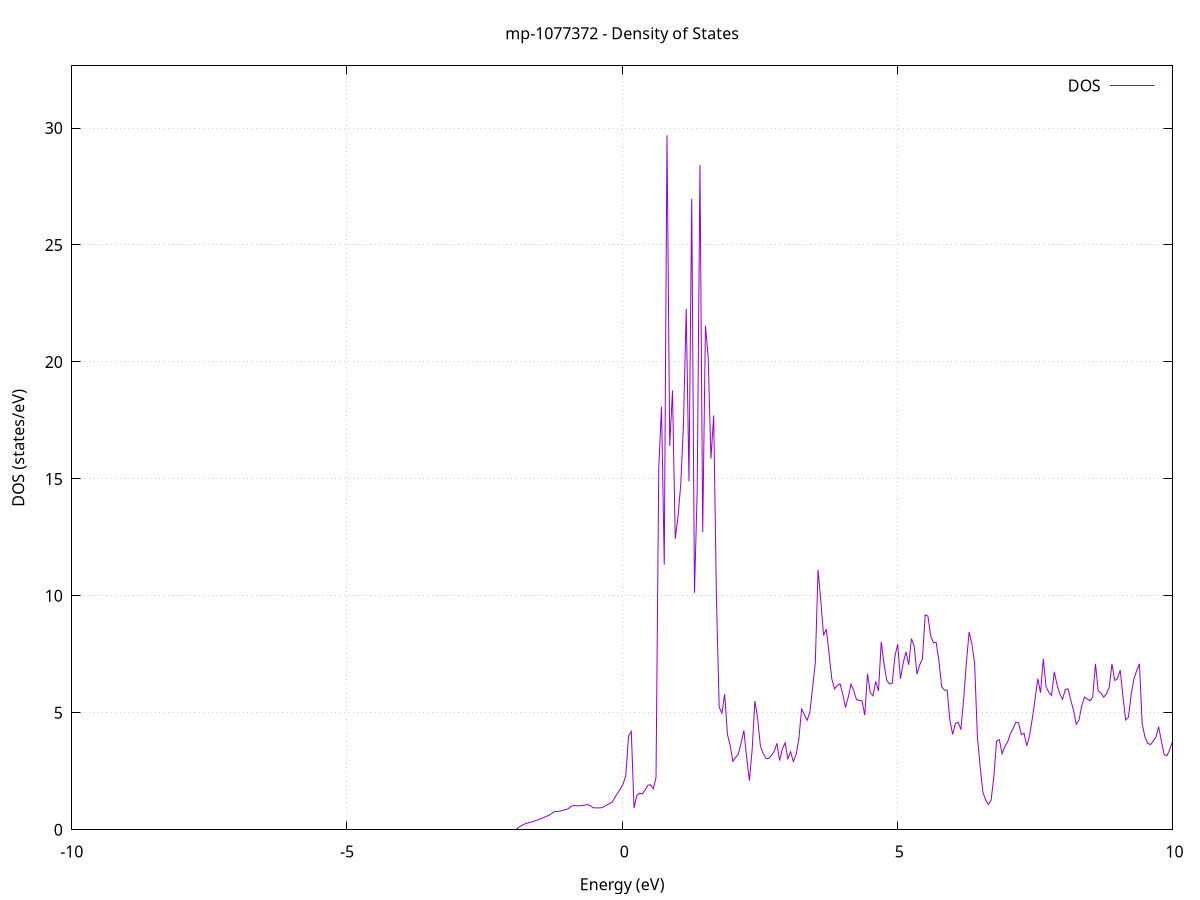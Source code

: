 set title 'mp-1077372 - Density of States'
set xlabel 'Energy (eV)'
set ylabel 'DOS (states/eV)'
set grid
set xrange [-10:10]
set yrange [0:32.657]
set xzeroaxis lt -1
set terminal png size 800,600
set output 'mp-1077372_dos_gnuplot.png'
plot '-' using 1:2 with lines title 'DOS'
-70.301600 0.000000
-70.251700 0.000000
-70.201700 0.000000
-70.151800 0.000000
-70.101900 0.000000
-70.052000 0.000000
-70.002100 0.000000
-69.952200 0.000000
-69.902300 0.000000
-69.852400 0.000000
-69.802500 0.000000
-69.752600 0.000000
-69.702700 0.000000
-69.652800 0.000000
-69.602900 0.000000
-69.553000 0.000000
-69.503100 0.000000
-69.453200 0.000000
-69.403200 0.000000
-69.353300 0.000000
-69.303400 0.000000
-69.253500 0.000000
-69.203600 0.000000
-69.153700 0.000000
-69.103800 0.000000
-69.053900 0.000000
-69.004000 0.000000
-68.954100 0.000000
-68.904200 0.000000
-68.854300 0.000000
-68.804400 0.000000
-68.754500 0.000000
-68.704600 0.000000
-68.654700 0.000000
-68.604700 0.000000
-68.554800 0.000000
-68.504900 0.000000
-68.455000 0.000000
-68.405100 0.000000
-68.355200 0.000000
-68.305300 0.000000
-68.255400 0.000000
-68.205500 0.000000
-68.155600 0.000000
-68.105700 0.000000
-68.055800 0.000000
-68.005900 0.000000
-67.956000 0.000000
-67.906100 0.000000
-67.856100 0.000000
-67.806200 0.000000
-67.756300 0.000000
-67.706400 0.000000
-67.656500 0.000000
-67.606600 0.000000
-67.556700 0.000000
-67.506800 0.000000
-67.456900 0.000000
-67.407000 0.000000
-67.357100 0.000000
-67.307200 0.000000
-67.257300 0.000000
-67.207400 0.000000
-67.157500 0.000000
-67.107600 0.000000
-67.057600 0.000000
-67.007700 0.000000
-66.957800 0.000000
-66.907900 0.000000
-66.858000 0.000000
-66.808100 0.000000
-66.758200 0.000000
-66.708300 0.000000
-66.658400 0.000000
-66.608500 0.000000
-66.558600 0.000000
-66.508700 0.000000
-66.458800 0.000000
-66.408900 0.000000
-66.359000 0.000000
-66.309100 0.000000
-66.259100 0.000000
-66.209200 0.000000
-66.159300 0.000000
-66.109400 0.000000
-66.059500 0.000000
-66.009600 0.000000
-65.959700 0.000000
-65.909800 0.000000
-65.859900 0.000000
-65.810000 0.000000
-65.760100 0.000000
-65.710200 0.000000
-65.660300 0.000000
-65.610400 0.000000
-65.560500 0.000000
-65.510500 0.000000
-65.460600 0.000000
-65.410700 0.000000
-65.360800 0.000000
-65.310900 0.000000
-65.261000 0.000000
-65.211100 0.000000
-65.161200 0.000000
-65.111300 0.000000
-65.061400 0.000000
-65.011500 0.000000
-64.961600 0.000000
-64.911700 0.000000
-64.861800 0.000000
-64.811900 0.000000
-64.762000 0.000000
-64.712000 0.000000
-64.662100 0.000000
-64.612200 0.000000
-64.562300 0.000000
-64.512400 0.000000
-64.462500 0.000000
-64.412600 0.000000
-64.362700 0.000000
-64.312800 0.000000
-64.262900 0.000000
-64.213000 0.000000
-64.163100 0.000000
-64.113200 0.000000
-64.063300 0.000000
-64.013400 0.000000
-63.963500 0.000000
-63.913500 0.000000
-63.863600 0.000000
-63.813700 0.000000
-63.763800 0.000000
-63.713900 0.000000
-63.664000 0.000000
-63.614100 0.000000
-63.564200 0.000000
-63.514300 0.000000
-63.464400 0.000000
-63.414500 0.000000
-63.364600 0.000000
-63.314700 0.000000
-63.264800 0.000000
-63.214900 0.000000
-63.165000 0.000000
-63.115000 0.000000
-63.065100 0.000000
-63.015200 0.000000
-62.965300 0.000000
-62.915400 0.000000
-62.865500 0.000000
-62.815600 0.000000
-62.765700 0.000000
-62.715800 0.000000
-62.665900 0.000000
-62.616000 0.000000
-62.566100 0.000000
-62.516200 0.000000
-62.466300 0.000000
-62.416400 0.000000
-62.366400 0.000000
-62.316500 0.000000
-62.266600 0.000000
-62.216700 0.000000
-62.166800 0.000000
-62.116900 0.000000
-62.067000 0.000000
-62.017100 0.000000
-61.967200 0.000000
-61.917300 0.000000
-61.867400 0.000000
-61.817500 0.000000
-61.767600 0.000000
-61.717700 0.000000
-61.667800 0.000000
-61.617900 0.000000
-61.567900 0.000000
-61.518000 0.000000
-61.468100 0.000000
-61.418200 0.000000
-61.368300 0.000000
-61.318400 0.000000
-61.268500 0.000000
-61.218600 0.000000
-61.168700 0.000000
-61.118800 0.000000
-61.068900 0.000000
-61.019000 0.000000
-60.969100 0.000000
-60.919200 0.000000
-60.869300 0.000000
-60.819400 0.000000
-60.769400 0.000000
-60.719500 0.000000
-60.669600 0.000000
-60.619700 0.000000
-60.569800 0.000000
-60.519900 0.000000
-60.470000 0.000000
-60.420100 0.000000
-60.370200 0.000000
-60.320300 0.000000
-60.270400 0.000000
-60.220500 0.000000
-60.170600 0.000000
-60.120700 0.000000
-60.070800 0.000000
-60.020900 0.000000
-59.970900 0.000000
-59.921000 0.000000
-59.871100 0.000000
-59.821200 0.000000
-59.771300 0.000000
-59.721400 0.000000
-59.671500 0.000000
-59.621600 0.000000
-59.571700 0.000000
-59.521800 0.000000
-59.471900 0.000000
-59.422000 0.000000
-59.372100 0.000000
-59.322200 0.000000
-59.272300 0.000000
-59.222300 0.000000
-59.172400 0.000000
-59.122500 0.000000
-59.072600 0.000000
-59.022700 0.000000
-58.972800 0.000000
-58.922900 0.000000
-58.873000 0.000000
-58.823100 0.000000
-58.773200 0.000000
-58.723300 0.000000
-58.673400 0.000000
-58.623500 0.000000
-58.573600 0.000000
-58.523700 0.000000
-58.473800 0.000000
-58.423800 0.000000
-58.373900 0.000000
-58.324000 0.000000
-58.274100 0.000000
-58.224200 0.000000
-58.174300 0.000000
-58.124400 0.000000
-58.074500 0.000000
-58.024600 0.000000
-57.974700 0.000000
-57.924800 0.000000
-57.874900 0.000000
-57.825000 0.000000
-57.775100 0.000000
-57.725200 0.000000
-57.675300 0.000000
-57.625300 0.000000
-57.575400 0.000000
-57.525500 0.000000
-57.475600 0.000000
-57.425700 0.000000
-57.375800 0.000000
-57.325900 0.000000
-57.276000 0.000000
-57.226100 0.000000
-57.176200 0.000000
-57.126300 0.000000
-57.076400 0.000000
-57.026500 0.000000
-56.976600 0.000000
-56.926700 0.000000
-56.876700 0.000000
-56.826800 0.000000
-56.776900 0.000000
-56.727000 0.000000
-56.677100 0.000000
-56.627200 0.000000
-56.577300 0.000000
-56.527400 0.000000
-56.477500 0.000000
-56.427600 0.000000
-56.377700 0.000000
-56.327800 0.000000
-56.277900 0.000000
-56.228000 0.000000
-56.178100 0.000000
-56.128200 0.000000
-56.078200 0.000000
-56.028300 0.000000
-55.978400 0.000000
-55.928500 0.000000
-55.878600 0.000000
-55.828700 0.000000
-55.778800 0.000000
-55.728900 0.000000
-55.679000 0.000000
-55.629100 0.000000
-55.579200 0.000000
-55.529300 0.000000
-55.479400 0.000000
-55.429500 0.000000
-55.379600 0.000000
-55.329700 0.000000
-55.279700 0.000000
-55.229800 0.000000
-55.179900 0.000000
-55.130000 0.000000
-55.080100 0.000000
-55.030200 0.000000
-54.980300 0.000000
-54.930400 0.000000
-54.880500 0.000000
-54.830600 0.000000
-54.780700 0.000000
-54.730800 0.000000
-54.680900 0.000000
-54.631000 0.000000
-54.581100 0.000000
-54.531200 0.000000
-54.481200 0.000000
-54.431300 0.000000
-54.381400 0.000000
-54.331500 0.000000
-54.281600 0.000000
-54.231700 0.000000
-54.181800 0.000000
-54.131900 0.000000
-54.082000 0.000000
-54.032100 0.000000
-53.982200 0.000000
-53.932300 0.000000
-53.882400 0.000000
-53.832500 0.000000
-53.782600 0.000000
-53.732600 0.000000
-53.682700 0.000000
-53.632800 0.000000
-53.582900 0.000000
-53.533000 0.000000
-53.483100 0.000000
-53.433200 0.000000
-53.383300 0.000000
-53.333400 0.000000
-53.283500 0.000000
-53.233600 0.000000
-53.183700 0.000000
-53.133800 0.000000
-53.083900 0.000000
-53.034000 0.000000
-52.984100 0.000000
-52.934100 0.000000
-52.884200 0.000000
-52.834300 0.000000
-52.784400 0.000000
-52.734500 0.000000
-52.684600 0.000000
-52.634700 0.000000
-52.584800 0.000000
-52.534900 0.000000
-52.485000 0.000000
-52.435100 0.000000
-52.385200 0.000000
-52.335300 0.000000
-52.285400 0.000000
-52.235500 0.000000
-52.185600 0.000000
-52.135600 0.000000
-52.085700 0.000000
-52.035800 0.000000
-51.985900 0.000000
-51.936000 0.000000
-51.886100 0.000000
-51.836200 0.000000
-51.786300 0.000000
-51.736400 0.000000
-51.686500 0.000000
-51.636600 0.000000
-51.586700 0.000000
-51.536800 0.000000
-51.486900 0.000000
-51.437000 0.000000
-51.387000 0.000000
-51.337100 0.000000
-51.287200 0.000000
-51.237300 0.000000
-51.187400 0.000000
-51.137500 0.000000
-51.087600 0.000000
-51.037700 0.000000
-50.987800 0.000000
-50.937900 0.000000
-50.888000 0.000000
-50.838100 0.000000
-50.788200 0.000000
-50.738300 0.000000
-50.688400 0.000000
-50.638500 0.000000
-50.588500 0.000000
-50.538600 0.000000
-50.488700 0.000000
-50.438800 0.000000
-50.388900 0.000000
-50.339000 0.000000
-50.289100 0.000000
-50.239200 0.000000
-50.189300 0.000000
-50.139400 0.000000
-50.089500 0.000000
-50.039600 0.000000
-49.989700 0.000000
-49.939800 0.000000
-49.889900 0.000000
-49.840000 0.000000
-49.790000 0.000000
-49.740100 0.000000
-49.690200 0.000000
-49.640300 0.000000
-49.590400 0.000000
-49.540500 0.000000
-49.490600 0.000000
-49.440700 0.000000
-49.390800 0.000000
-49.340900 0.000000
-49.291000 0.000000
-49.241100 0.000000
-49.191200 0.000000
-49.141300 0.000000
-49.091400 0.000000
-49.041500 0.000000
-48.991500 0.000000
-48.941600 0.000000
-48.891700 0.000000
-48.841800 0.000000
-48.791900 0.000000
-48.742000 0.000000
-48.692100 0.000000
-48.642200 0.000000
-48.592300 0.000000
-48.542400 0.000000
-48.492500 0.000000
-48.442600 0.000000
-48.392700 0.000000
-48.342800 0.000000
-48.292900 0.000000
-48.242900 0.000000
-48.193000 0.000000
-48.143100 0.000000
-48.093200 0.000000
-48.043300 0.000000
-47.993400 0.000000
-47.943500 0.000000
-47.893600 0.000000
-47.843700 0.000000
-47.793800 0.000000
-47.743900 0.000000
-47.694000 0.000000
-47.644100 0.000000
-47.594200 0.000000
-47.544300 0.000000
-47.494400 0.000000
-47.444400 0.000000
-47.394500 0.000000
-47.344600 0.000000
-47.294700 0.000000
-47.244800 0.000000
-47.194900 0.000000
-47.145000 0.000000
-47.095100 0.000000
-47.045200 0.000000
-46.995300 0.000000
-46.945400 0.000000
-46.895500 0.000000
-46.845600 0.000000
-46.795700 0.000000
-46.745800 0.000000
-46.695900 0.000000
-46.645900 0.000000
-46.596000 0.000000
-46.546100 0.000000
-46.496200 0.000000
-46.446300 0.000000
-46.396400 0.000000
-46.346500 0.000000
-46.296600 0.000000
-46.246700 0.000000
-46.196800 0.000000
-46.146900 0.000000
-46.097000 0.000000
-46.047100 0.000000
-45.997200 0.000000
-45.947300 0.000000
-45.897300 0.000000
-45.847400 0.000000
-45.797500 0.000000
-45.747600 0.000000
-45.697700 0.000000
-45.647800 0.000000
-45.597900 0.000000
-45.548000 0.000000
-45.498100 0.000000
-45.448200 0.000000
-45.398300 0.000000
-45.348400 0.000000
-45.298500 0.000000
-45.248600 0.000000
-45.198700 0.000000
-45.148800 0.000000
-45.098800 0.000000
-45.048900 0.000000
-44.999000 0.000000
-44.949100 0.000000
-44.899200 0.000000
-44.849300 0.000000
-44.799400 0.000000
-44.749500 0.000000
-44.699600 0.000000
-44.649700 0.000000
-44.599800 0.000000
-44.549900 0.000000
-44.500000 0.000000
-44.450100 0.000000
-44.400200 0.000000
-44.350300 0.000000
-44.300300 0.000000
-44.250400 0.000000
-44.200500 0.000000
-44.150600 0.000000
-44.100700 0.000000
-44.050800 47.885700
-44.000900 0.000000
-43.951000 0.000000
-43.901100 0.000000
-43.851200 0.000000
-43.801300 0.000000
-43.751400 22.630100
-43.701500 16.324700
-43.651600 0.000000
-43.601700 0.000000
-43.551800 0.000000
-43.501800 0.000000
-43.451900 0.000000
-43.402000 0.000000
-43.352100 0.000000
-43.302200 0.000000
-43.252300 0.000000
-43.202400 0.000000
-43.152500 0.000000
-43.102600 0.000000
-43.052700 0.000000
-43.002800 0.000000
-42.952900 0.000000
-42.903000 0.000000
-42.853100 0.000000
-42.803200 0.000000
-42.753200 0.000000
-42.703300 0.000000
-42.653400 0.000000
-42.603500 0.000000
-42.553600 0.000000
-42.503700 0.000000
-42.453800 0.000000
-42.403900 0.000000
-42.354000 0.000000
-42.304100 0.000000
-42.254200 0.000000
-42.204300 0.000000
-42.154400 0.000000
-42.104500 0.000000
-42.054600 0.000000
-42.004700 0.000000
-41.954700 0.000000
-41.904800 0.000000
-41.854900 0.000000
-41.805000 0.000000
-41.755100 0.000000
-41.705200 0.000000
-41.655300 0.000000
-41.605400 0.000000
-41.555500 0.000000
-41.505600 0.000000
-41.455700 0.000000
-41.405800 0.000000
-41.355900 0.000000
-41.306000 0.000000
-41.256100 0.000000
-41.206200 0.000000
-41.156200 0.000000
-41.106300 0.000000
-41.056400 0.000000
-41.006500 0.000000
-40.956600 0.000000
-40.906700 0.000000
-40.856800 0.000000
-40.806900 0.000000
-40.757000 0.000000
-40.707100 0.000000
-40.657200 0.000000
-40.607300 0.000000
-40.557400 0.000000
-40.507500 0.000000
-40.457600 0.000000
-40.407700 0.000000
-40.357700 0.000000
-40.307800 0.000000
-40.257900 0.000000
-40.208000 0.000000
-40.158100 0.000000
-40.108200 0.000000
-40.058300 0.000000
-40.008400 0.000000
-39.958500 0.000000
-39.908600 0.000000
-39.858700 0.000000
-39.808800 0.000000
-39.758900 0.000000
-39.709000 0.000000
-39.659100 0.000000
-39.609100 0.000000
-39.559200 0.000000
-39.509300 0.000000
-39.459400 0.000000
-39.409500 0.000000
-39.359600 0.000000
-39.309700 0.000000
-39.259800 0.000000
-39.209900 0.000000
-39.160000 0.000000
-39.110100 0.000000
-39.060200 0.000000
-39.010300 0.000000
-38.960400 0.000000
-38.910500 0.000000
-38.860600 0.000000
-38.810600 0.000000
-38.760700 0.000000
-38.710800 0.000000
-38.660900 0.000000
-38.611000 0.000000
-38.561100 0.000000
-38.511200 0.000000
-38.461300 0.000000
-38.411400 0.000000
-38.361500 0.000000
-38.311600 0.000000
-38.261700 0.000000
-38.211800 0.000000
-38.161900 0.000000
-38.112000 0.000000
-38.062100 0.000000
-38.012100 0.000000
-37.962200 0.000000
-37.912300 0.000000
-37.862400 0.000000
-37.812500 0.000000
-37.762600 0.000000
-37.712700 0.000000
-37.662800 0.000000
-37.612900 0.000000
-37.563000 0.000000
-37.513100 0.000000
-37.463200 0.000000
-37.413300 0.000000
-37.363400 0.000000
-37.313500 0.000000
-37.263500 0.000000
-37.213600 0.000000
-37.163700 0.000000
-37.113800 0.000000
-37.063900 0.000000
-37.014000 0.000000
-36.964100 0.000000
-36.914200 0.000000
-36.864300 0.000000
-36.814400 0.000000
-36.764500 0.000000
-36.714600 0.000000
-36.664700 0.000000
-36.614800 0.000000
-36.564900 0.000000
-36.515000 0.000000
-36.465000 0.000000
-36.415100 0.000000
-36.365200 0.000000
-36.315300 0.000000
-36.265400 0.000000
-36.215500 0.000000
-36.165600 0.000000
-36.115700 0.000000
-36.065800 0.000000
-36.015900 0.000000
-35.966000 0.000000
-35.916100 0.000000
-35.866200 0.000000
-35.816300 0.000000
-35.766400 0.000000
-35.716500 0.000000
-35.666500 0.000000
-35.616600 0.000000
-35.566700 0.000000
-35.516800 0.000000
-35.466900 0.000000
-35.417000 0.000000
-35.367100 0.000000
-35.317200 0.000000
-35.267300 0.000000
-35.217400 0.000000
-35.167500 0.000000
-35.117600 0.000000
-35.067700 0.000000
-35.017800 0.000000
-34.967900 0.000000
-34.918000 0.000000
-34.868000 0.000000
-34.818100 0.000000
-34.768200 0.000000
-34.718300 0.000000
-34.668400 0.000000
-34.618500 0.000000
-34.568600 0.000000
-34.518700 0.000000
-34.468800 0.000000
-34.418900 0.000000
-34.369000 0.000000
-34.319100 0.000000
-34.269200 0.000000
-34.219300 0.000000
-34.169400 0.000000
-34.119400 0.000000
-34.069500 0.000000
-34.019600 0.000000
-33.969700 0.000000
-33.919800 0.000000
-33.869900 0.000000
-33.820000 0.000000
-33.770100 0.000000
-33.720200 0.000000
-33.670300 0.000000
-33.620400 0.000000
-33.570500 0.000000
-33.520600 0.000000
-33.470700 0.000000
-33.420800 0.000000
-33.370900 0.000000
-33.320900 0.000000
-33.271000 0.000000
-33.221100 0.000000
-33.171200 0.000000
-33.121300 0.000000
-33.071400 0.000000
-33.021500 0.000000
-32.971600 0.000000
-32.921700 0.000000
-32.871800 0.000000
-32.821900 0.000000
-32.772000 0.000000
-32.722100 0.000000
-32.672200 0.000000
-32.622300 0.000000
-32.572400 0.000000
-32.522400 0.000000
-32.472500 0.000000
-32.422600 0.000000
-32.372700 0.000000
-32.322800 0.000000
-32.272900 0.000000
-32.223000 0.000000
-32.173100 0.000000
-32.123200 0.000000
-32.073300 0.000000
-32.023400 0.000000
-31.973500 0.000000
-31.923600 0.000000
-31.873700 0.000000
-31.823800 0.000000
-31.773800 0.000000
-31.723900 0.000000
-31.674000 0.000000
-31.624100 0.000000
-31.574200 0.000000
-31.524300 0.000000
-31.474400 0.000000
-31.424500 0.000000
-31.374600 0.000000
-31.324700 0.000000
-31.274800 0.000000
-31.224900 0.000000
-31.175000 0.000000
-31.125100 0.000000
-31.075200 0.000000
-31.025300 0.000000
-30.975300 0.000000
-30.925400 0.000000
-30.875500 0.000000
-30.825600 0.000000
-30.775700 0.000000
-30.725800 0.000000
-30.675900 0.000000
-30.626000 0.000000
-30.576100 0.000000
-30.526200 0.000000
-30.476300 0.000000
-30.426400 0.000000
-30.376500 0.000000
-30.326600 0.000000
-30.276700 0.000000
-30.226800 0.000000
-30.176800 0.000000
-30.126900 0.000000
-30.077000 0.000000
-30.027100 0.000000
-29.977200 0.000000
-29.927300 0.000000
-29.877400 0.000000
-29.827500 0.000000
-29.777600 0.000000
-29.727700 0.000000
-29.677800 0.000000
-29.627900 0.000000
-29.578000 0.000000
-29.528100 0.000000
-29.478200 0.000000
-29.428300 0.000000
-29.378300 0.000000
-29.328400 0.000000
-29.278500 0.000000
-29.228600 0.000000
-29.178700 0.000000
-29.128800 0.000000
-29.078900 0.000000
-29.029000 0.000000
-28.979100 0.000000
-28.929200 0.000000
-28.879300 0.000000
-28.829400 0.000000
-28.779500 0.000000
-28.729600 0.000000
-28.679700 0.000000
-28.629700 0.000000
-28.579800 0.000000
-28.529900 0.000000
-28.480000 0.000000
-28.430100 0.000000
-28.380200 0.000000
-28.330300 0.000000
-28.280400 0.000000
-28.230500 0.000000
-28.180600 0.000000
-28.130700 0.000000
-28.080800 0.000000
-28.030900 0.000000
-27.981000 0.000000
-27.931100 0.000000
-27.881200 0.000000
-27.831200 0.000000
-27.781300 0.000000
-27.731400 0.000000
-27.681500 0.000000
-27.631600 0.000000
-27.581700 0.000000
-27.531800 0.000000
-27.481900 0.000000
-27.432000 0.000000
-27.382100 0.000000
-27.332200 0.000000
-27.282300 0.000000
-27.232400 0.000000
-27.182500 0.000000
-27.132600 0.000000
-27.082700 0.000000
-27.032700 0.000000
-26.982800 0.000000
-26.932900 0.000000
-26.883000 0.000000
-26.833100 0.000000
-26.783200 0.000000
-26.733300 0.000000
-26.683400 0.000000
-26.633500 0.000000
-26.583600 0.000000
-26.533700 0.000000
-26.483800 0.000000
-26.433900 0.000000
-26.384000 0.000000
-26.334100 0.000000
-26.284200 0.000000
-26.234200 0.000000
-26.184300 0.000000
-26.134400 0.000000
-26.084500 0.000000
-26.034600 0.000000
-25.984700 0.000000
-25.934800 0.000000
-25.884900 0.000000
-25.835000 0.000000
-25.785100 0.000000
-25.735200 0.000000
-25.685300 0.000000
-25.635400 0.000000
-25.585500 0.000000
-25.535600 0.000000
-25.485600 0.000000
-25.435700 0.000000
-25.385800 0.000000
-25.335900 0.000000
-25.286000 0.000000
-25.236100 0.000000
-25.186200 0.000000
-25.136300 0.000000
-25.086400 0.000000
-25.036500 0.000000
-24.986600 0.000000
-24.936700 0.000000
-24.886800 0.000000
-24.836900 0.000000
-24.787000 0.000000
-24.737100 0.000000
-24.687100 0.000000
-24.637200 0.000000
-24.587300 0.000000
-24.537400 0.000000
-24.487500 0.000000
-24.437600 0.000000
-24.387700 0.000000
-24.337800 0.000000
-24.287900 0.000000
-24.238000 0.000000
-24.188100 0.000000
-24.138200 0.000000
-24.088300 0.000000
-24.038400 0.000000
-23.988500 0.000000
-23.938600 0.000000
-23.888600 0.000000
-23.838700 0.000000
-23.788800 0.000000
-23.738900 0.000000
-23.689000 0.000000
-23.639100 0.000000
-23.589200 0.000000
-23.539300 0.000000
-23.489400 0.000000
-23.439500 0.000000
-23.389600 0.000000
-23.339700 0.000000
-23.289800 0.000000
-23.239900 0.000000
-23.190000 0.000000
-23.140000 0.000000
-23.090100 0.000000
-23.040200 0.000000
-22.990300 0.000000
-22.940400 0.000000
-22.890500 0.000000
-22.840600 0.000000
-22.790700 0.000000
-22.740800 0.000000
-22.690900 0.000000
-22.641000 0.000000
-22.591100 0.000000
-22.541200 0.000000
-22.491300 0.000000
-22.441400 0.000000
-22.391500 20.613000
-22.341500 24.080000
-22.291600 35.199200
-22.241700 24.901200
-22.191800 18.902700
-22.141900 37.670200
-22.092000 34.326100
-22.042100 27.919300
-21.992200 19.543500
-21.942300 14.476800
-21.892400 19.362700
-21.842500 17.848000
-21.792600 15.427200
-21.742700 56.587700
-21.692800 8.643600
-21.642900 12.734300
-21.593000 19.211700
-21.543000 9.078500
-21.493100 7.805800
-21.443200 0.000000
-21.393300 0.000000
-21.343400 0.000000
-21.293500 0.000000
-21.243600 0.000000
-21.193700 0.000000
-21.143800 0.000000
-21.093900 0.000000
-21.044000 0.000000
-20.994100 0.000000
-20.944200 0.000000
-20.894300 0.000000
-20.844400 0.000000
-20.794500 0.000000
-20.744500 0.000000
-20.694600 0.000000
-20.644700 0.000000
-20.594800 0.000000
-20.544900 0.000000
-20.495000 0.000000
-20.445100 0.000000
-20.395200 0.000000
-20.345300 0.000000
-20.295400 0.000000
-20.245500 0.000000
-20.195600 0.000000
-20.145700 0.000000
-20.095800 0.000000
-20.045900 0.000000
-19.995900 0.000000
-19.946000 0.000000
-19.896100 0.000000
-19.846200 0.000000
-19.796300 0.000000
-19.746400 0.000000
-19.696500 0.000000
-19.646600 0.000000
-19.596700 0.000000
-19.546800 0.000000
-19.496900 0.000000
-19.447000 0.000000
-19.397100 0.000000
-19.347200 0.000000
-19.297300 0.000000
-19.247400 0.000000
-19.197400 0.000000
-19.147500 0.000000
-19.097600 0.000000
-19.047700 0.000000
-18.997800 0.000000
-18.947900 0.000000
-18.898000 0.000000
-18.848100 0.000000
-18.798200 0.000000
-18.748300 0.000000
-18.698400 0.000000
-18.648500 0.000000
-18.598600 0.000000
-18.548700 0.000000
-18.498800 0.000000
-18.448900 0.000000
-18.398900 0.000000
-18.349000 0.000000
-18.299100 0.000000
-18.249200 0.000000
-18.199300 0.000000
-18.149400 0.000000
-18.099500 0.000000
-18.049600 0.000000
-17.999700 0.000000
-17.949800 0.000000
-17.899900 0.000000
-17.850000 0.000000
-17.800100 0.000000
-17.750200 0.000000
-17.700300 0.000000
-17.650300 0.000000
-17.600400 0.000000
-17.550500 0.000000
-17.500600 0.000000
-17.450700 0.000000
-17.400800 0.000000
-17.350900 0.000000
-17.301000 0.000000
-17.251100 0.000000
-17.201200 0.000000
-17.151300 0.000000
-17.101400 0.000000
-17.051500 0.000000
-17.001600 0.000000
-16.951700 0.000000
-16.901800 0.000000
-16.851800 0.000000
-16.801900 0.000000
-16.752000 0.000000
-16.702100 0.000000
-16.652200 0.000000
-16.602300 0.000000
-16.552400 0.000000
-16.502500 0.000000
-16.452600 0.000000
-16.402700 0.000000
-16.352800 0.000000
-16.302900 0.000000
-16.253000 0.000000
-16.203100 0.000000
-16.153200 0.000000
-16.103300 0.000000
-16.053300 0.000000
-16.003400 0.000000
-15.953500 0.000000
-15.903600 0.000000
-15.853700 0.000000
-15.803800 0.000000
-15.753900 0.000000
-15.704000 0.000000
-15.654100 0.000000
-15.604200 0.000000
-15.554300 0.000000
-15.504400 0.000000
-15.454500 0.000000
-15.404600 0.000000
-15.354700 0.000000
-15.304800 0.000000
-15.254800 0.000000
-15.204900 0.000000
-15.155000 0.000000
-15.105100 0.000000
-15.055200 0.000000
-15.005300 0.000000
-14.955400 0.000000
-14.905500 0.000000
-14.855600 0.000000
-14.805700 0.000000
-14.755800 0.000000
-14.705900 0.000000
-14.656000 0.000000
-14.606100 0.000000
-14.556200 0.000000
-14.506200 0.000000
-14.456300 0.000000
-14.406400 0.000000
-14.356500 0.000000
-14.306600 0.000000
-14.256700 0.000000
-14.206800 0.000000
-14.156900 0.000000
-14.107000 0.000000
-14.057100 0.000000
-14.007200 0.000000
-13.957300 0.000000
-13.907400 0.000000
-13.857500 0.000000
-13.807600 0.000000
-13.757700 0.000000
-13.707700 0.000000
-13.657800 0.000000
-13.607900 0.000000
-13.558000 0.000000
-13.508100 0.000000
-13.458200 0.000000
-13.408300 0.000000
-13.358400 0.000000
-13.308500 0.000000
-13.258600 0.000000
-13.208700 0.000000
-13.158800 0.000000
-13.108900 0.000000
-13.059000 0.000000
-13.009100 0.000000
-12.959200 0.000000
-12.909200 0.000000
-12.859300 0.000000
-12.809400 0.000000
-12.759500 0.000000
-12.709600 0.000000
-12.659700 0.000000
-12.609800 0.000000
-12.559900 0.000000
-12.510000 0.000000
-12.460100 0.000000
-12.410200 0.000000
-12.360300 0.000000
-12.310400 0.000000
-12.260500 0.000000
-12.210600 0.000000
-12.160600 0.000000
-12.110700 0.000000
-12.060800 0.000000
-12.010900 0.000000
-11.961000 0.000000
-11.911100 0.000000
-11.861200 0.000000
-11.811300 0.000000
-11.761400 0.000000
-11.711500 0.000000
-11.661600 0.000000
-11.611700 0.000000
-11.561800 0.000000
-11.511900 0.000000
-11.462000 0.000000
-11.412100 0.000000
-11.362100 0.000000
-11.312200 0.000000
-11.262300 0.000000
-11.212400 0.000000
-11.162500 0.000000
-11.112600 0.000000
-11.062700 0.000000
-11.012800 0.000000
-10.962900 0.000000
-10.913000 0.000000
-10.863100 0.000000
-10.813200 0.000000
-10.763300 0.000000
-10.713400 0.000000
-10.663500 0.000000
-10.613600 0.000000
-10.563600 0.000000
-10.513700 0.000000
-10.463800 0.000000
-10.413900 0.000000
-10.364000 0.000000
-10.314100 0.000000
-10.264200 0.000000
-10.214300 0.000000
-10.164400 0.000000
-10.114500 0.000000
-10.064600 0.000000
-10.014700 0.000000
-9.964800 0.000000
-9.914900 0.000000
-9.865000 0.000000
-9.815100 0.000000
-9.765100 0.000000
-9.715200 0.000000
-9.665300 0.000000
-9.615400 0.000000
-9.565500 0.000000
-9.515600 0.000000
-9.465700 0.000000
-9.415800 0.000000
-9.365900 0.000000
-9.316000 0.000000
-9.266100 0.000000
-9.216200 0.000000
-9.166300 0.000000
-9.116400 0.000000
-9.066500 0.000000
-9.016500 0.000000
-8.966600 0.000000
-8.916700 0.000000
-8.866800 0.000000
-8.816900 0.000000
-8.767000 0.000000
-8.717100 0.000000
-8.667200 0.000000
-8.617300 0.000000
-8.567400 0.000000
-8.517500 0.000000
-8.467600 0.000000
-8.417700 0.000000
-8.367800 0.000000
-8.317900 0.000000
-8.268000 0.000000
-8.218000 0.000000
-8.168100 0.000000
-8.118200 0.000000
-8.068300 0.000000
-8.018400 0.000000
-7.968500 0.000000
-7.918600 0.000000
-7.868700 0.000000
-7.818800 0.000000
-7.768900 0.000000
-7.719000 0.000000
-7.669100 0.000000
-7.619200 0.000000
-7.569300 0.000000
-7.519400 0.000000
-7.469500 0.000000
-7.419500 0.000000
-7.369600 0.000000
-7.319700 0.000000
-7.269800 0.000000
-7.219900 0.000000
-7.170000 0.000000
-7.120100 0.000000
-7.070200 0.000000
-7.020300 0.000000
-6.970400 0.000000
-6.920500 0.000000
-6.870600 0.000000
-6.820700 0.000000
-6.770800 0.000000
-6.720900 0.000000
-6.671000 0.000000
-6.621000 0.000000
-6.571100 0.000000
-6.521200 0.000000
-6.471300 0.000000
-6.421400 0.000000
-6.371500 0.000000
-6.321600 0.000000
-6.271700 0.000000
-6.221800 0.000000
-6.171900 0.000000
-6.122000 0.000000
-6.072100 0.000000
-6.022200 0.000000
-5.972300 0.000000
-5.922400 0.000000
-5.872400 0.000000
-5.822500 0.000000
-5.772600 0.000000
-5.722700 0.000000
-5.672800 0.000000
-5.622900 0.000000
-5.573000 0.000000
-5.523100 0.000000
-5.473200 0.000000
-5.423300 0.000000
-5.373400 0.000000
-5.323500 0.000000
-5.273600 0.000000
-5.223700 0.000000
-5.173800 0.000000
-5.123900 0.000000
-5.073900 0.000000
-5.024000 0.000000
-4.974100 0.000000
-4.924200 0.000000
-4.874300 0.000000
-4.824400 0.000000
-4.774500 0.000000
-4.724600 0.000000
-4.674700 0.000000
-4.624800 0.000000
-4.574900 0.000000
-4.525000 0.000000
-4.475100 0.000000
-4.425200 0.000000
-4.375300 0.000000
-4.325400 0.000000
-4.275400 0.000000
-4.225500 0.000000
-4.175600 0.000000
-4.125700 0.000000
-4.075800 0.000000
-4.025900 0.000000
-3.976000 0.000000
-3.926100 0.000000
-3.876200 0.000000
-3.826300 0.000000
-3.776400 0.000000
-3.726500 0.000000
-3.676600 0.000000
-3.626700 0.000000
-3.576800 0.000000
-3.526800 0.000000
-3.476900 0.000000
-3.427000 0.000000
-3.377100 0.000000
-3.327200 0.000000
-3.277300 0.000000
-3.227400 0.000000
-3.177500 0.000000
-3.127600 0.000000
-3.077700 0.000000
-3.027800 0.000000
-2.977900 0.000000
-2.928000 0.000000
-2.878100 0.000000
-2.828200 0.000000
-2.778300 0.000000
-2.728300 0.000000
-2.678400 0.000000
-2.628500 0.000000
-2.578600 0.000000
-2.528700 0.000000
-2.478800 0.000000
-2.428900 0.000000
-2.379000 0.000000
-2.329100 0.000000
-2.279200 0.000000
-2.229300 0.000000
-2.179400 0.000000
-2.129500 0.000000
-2.079600 0.000000
-2.029700 0.000000
-1.979800 0.000000
-1.929800 0.013000
-1.879900 0.106200
-1.830000 0.175600
-1.780100 0.236700
-1.730200 0.281800
-1.680300 0.310800
-1.630400 0.344200
-1.580500 0.385100
-1.530600 0.427400
-1.480700 0.470700
-1.430800 0.518200
-1.380900 0.570100
-1.331000 0.619700
-1.281100 0.691700
-1.231200 0.777700
-1.181300 0.784500
-1.131300 0.796400
-1.081400 0.822600
-1.031500 0.862600
-0.981600 0.894600
-0.931700 0.998100
-0.881800 1.034200
-0.831900 1.026000
-0.782000 1.025400
-0.732100 1.038700
-0.682200 1.051600
-0.632300 1.078300
-0.582400 1.040800
-0.532500 0.947400
-0.482600 0.935300
-0.432700 0.934700
-0.382700 0.939400
-0.332800 0.979600
-0.282900 1.054200
-0.233000 1.119900
-0.183100 1.171900
-0.133200 1.380800
-0.083300 1.566500
-0.033400 1.736300
0.016500 1.955600
0.066400 2.315700
0.116300 4.008800
0.166200 4.207100
0.216100 0.930900
0.266000 1.465800
0.315900 1.567400
0.365800 1.530300
0.415800 1.693600
0.465700 1.896700
0.515600 1.927200
0.565500 1.749900
0.615400 2.224500
0.665300 15.458300
0.715200 18.081800
0.765100 11.337900
0.815000 29.688200
0.864900 16.408100
0.914800 18.777900
0.964700 12.436200
1.014600 13.363500
1.064500 14.758000
1.114400 17.349300
1.164300 22.275100
1.214300 14.900300
1.264200 26.981000
1.314100 10.131400
1.364000 14.531600
1.413900 28.415100
1.463800 12.729700
1.513700 21.552300
1.563600 20.199500
1.613500 15.866100
1.663400 17.713800
1.713300 9.909800
1.763200 5.235300
1.813100 4.987500
1.863000 5.795200
1.912900 4.081200
1.962900 3.592200
2.012800 2.924800
2.062700 3.100700
2.112600 3.238800
2.162500 3.735600
2.212400 4.244800
2.262300 3.093900
2.312200 2.101000
2.362100 3.416500
2.412000 5.506200
2.461900 4.763400
2.511800 3.583800
2.561700 3.262800
2.611600 3.049600
2.661500 3.047500
2.711400 3.175500
2.761400 3.345400
2.811300 3.697100
2.861200 2.957900
2.911100 3.458300
2.961000 3.719800
3.010900 3.033200
3.060800 3.340500
3.110700 2.913800
3.160600 3.212000
3.210500 3.873200
3.260400 5.155400
3.310300 4.937300
3.360200 4.678200
3.410100 5.021100
3.460000 6.064100
3.509900 7.147000
3.559900 11.117800
3.609800 9.784100
3.659700 8.306700
3.709600 8.578200
3.759500 7.536100
3.809400 6.448200
3.859300 6.022400
3.909200 6.176000
3.959100 6.244200
4.009000 5.794400
4.058900 5.227900
4.108800 5.677100
4.158700 6.227900
4.208600 5.939500
4.258500 5.560700
4.308400 5.533700
4.358400 5.510700
4.408300 4.901800
4.458200 6.674900
4.508100 5.859000
4.558000 5.726600
4.607900 6.341700
4.657800 5.936000
4.707700 8.031400
4.757600 7.109500
4.807500 6.391500
4.857400 6.234100
4.907300 6.261500
4.957200 7.425500
5.007100 7.927100
5.057000 6.455100
5.107000 7.132400
5.156900 7.602000
5.206800 7.054600
5.256700 8.172100
5.306600 7.849000
5.356500 6.650100
5.406400 7.043400
5.456300 7.312300
5.506200 9.187900
5.556100 9.132000
5.606000 8.281000
5.655900 8.002900
5.705800 8.004600
5.755700 7.224400
5.805600 6.126700
5.855500 5.968100
5.905500 5.970900
5.955400 4.684100
6.005300 4.077200
6.055200 4.546100
6.105100 4.599900
6.155000 4.281800
6.204900 5.571000
6.254800 7.133700
6.304700 8.459200
6.354600 7.948200
6.404500 7.111700
6.454400 3.990500
6.504300 2.727200
6.554200 1.613200
6.604100 1.279700
6.654000 1.078300
6.704000 1.264600
6.753900 2.273700
6.803800 3.798600
6.853700 3.855300
6.903600 3.250100
6.953500 3.560600
7.003400 3.748100
7.053300 4.104900
7.103200 4.325500
7.153100 4.598100
7.203000 4.575900
7.252900 4.075000
7.302800 4.119100
7.352700 3.593400
7.402600 4.011500
7.452600 4.757100
7.502500 5.577000
7.552400 6.456300
7.602300 5.860700
7.652200 7.306900
7.702100 6.114000
7.752000 5.881300
7.801900 5.740200
7.851800 6.756700
7.901700 6.205200
7.951600 5.810800
8.001500 5.572900
8.051400 5.989700
8.101300 6.028400
8.151200 5.547800
8.201100 5.110000
8.251100 4.510700
8.301000 4.688000
8.350900 5.297100
8.400800 5.675400
8.450700 5.594900
8.500600 5.513100
8.550500 5.670000
8.600400 7.093000
8.650300 5.929900
8.700200 5.841400
8.750100 5.667400
8.800000 5.809800
8.849900 6.094100
8.899800 7.097000
8.949700 6.382600
8.999600 6.458900
9.049600 6.825700
9.099500 5.708700
9.149400 4.691500
9.199300 4.810300
9.249200 5.777400
9.299100 6.455300
9.349000 6.800800
9.398900 7.096900
9.448800 4.541000
9.498700 3.971800
9.548600 3.698800
9.598500 3.640300
9.648400 3.782600
9.698300 3.961300
9.748200 4.407100
9.798100 3.784200
9.848100 3.219400
9.898000 3.161000
9.947900 3.418600
9.997800 3.757800
10.047700 4.144600
10.097600 3.174500
10.147500 2.937900
10.197400 3.679900
10.247300 3.581000
10.297200 3.427600
10.347100 2.818100
10.397000 2.614000
10.446900 2.548800
10.496800 2.441900
10.546700 2.378100
10.596700 2.455100
10.646600 2.571900
10.696500 2.541900
10.746400 2.418800
10.796300 2.321800
10.846200 2.122600
10.896100 2.049100
10.946000 2.073400
10.995900 2.070000
11.045800 2.056500
11.095700 2.039800
11.145600 1.931300
11.195500 1.784300
11.245400 1.650900
11.295300 1.545700
11.345200 1.451900
11.395200 1.507100
11.445100 1.588700
11.495000 1.649700
11.544900 1.726700
11.594800 1.805400
11.644700 1.944500
11.694600 2.146100
11.744500 2.786700
11.794400 2.689500
11.844300 2.732100
11.894200 2.870200
11.944100 2.803400
11.994000 2.752800
12.043900 2.876700
12.093800 2.603100
12.143700 1.785400
12.193700 1.245100
12.243600 1.174900
12.293500 1.120600
12.343400 1.198600
12.393300 1.672200
12.443200 2.767800
12.493100 3.426700
12.543000 3.970400
12.592900 4.150400
12.642800 4.324400
12.692700 4.300300
12.742600 3.858800
12.792500 3.663800
12.842400 3.473600
12.892300 3.842500
12.942200 3.720200
12.992200 3.404000
13.042100 3.643100
13.092000 3.308800
13.141900 3.463000
13.191800 3.564400
13.241700 3.533900
13.291600 3.758800
13.341500 4.159000
13.391400 3.986600
13.441300 4.081600
13.491200 3.940400
13.541100 3.942100
13.591000 3.946500
13.640900 3.815500
13.690800 3.804000
13.740800 3.499000
13.790700 3.183800
13.840600 2.913300
13.890500 2.792400
13.940400 2.604800
13.990300 2.896800
14.040200 3.065500
14.090100 2.887400
14.140000 2.796400
14.189900 2.850600
14.239800 3.038700
14.289700 3.739200
14.339600 3.498100
14.389500 3.150200
14.439400 2.851100
14.489300 2.724800
14.539300 2.646800
14.589200 2.670700
14.639100 3.048000
14.689000 3.233400
14.738900 3.644500
14.788800 3.614100
14.838700 3.548200
14.888600 3.728300
14.938500 3.518500
14.988400 3.544600
15.038300 3.604300
15.088200 3.617600
15.138100 3.908200
15.188000 3.561000
15.237900 3.410000
15.287800 3.631300
15.337800 3.972900
15.387700 4.045600
15.437600 3.925300
15.487500 3.737500
15.537400 3.738900
15.587300 4.105000
15.637200 4.374900
15.687100 4.326700
15.737000 3.924900
15.786900 3.586800
15.836800 3.508600
15.886700 3.644900
15.936600 3.935300
15.986500 4.035500
16.036400 4.163800
16.086400 4.272100
16.136300 4.727700
16.186200 4.630300
16.236100 4.822900
16.286000 4.787700
16.335900 4.044700
16.385800 4.048900
16.435700 4.107100
16.485600 4.409100
16.535500 4.835800
16.585400 4.770900
16.635300 4.158000
16.685200 3.811000
16.735100 3.689400
16.785000 3.711100
16.834900 3.489600
16.884900 3.289900
16.934800 3.127100
16.984700 3.009200
17.034600 3.243000
17.084500 3.646600
17.134400 4.035500
17.184300 4.344700
17.234200 4.003500
17.284100 4.052600
17.334000 4.118200
17.383900 4.217500
17.433800 4.150700
17.483700 4.108700
17.533600 4.126100
17.583500 4.137900
17.633400 4.036200
17.683400 3.828700
17.733300 3.877800
17.783200 3.896600
17.833100 3.795800
17.883000 3.718800
17.932900 3.755300
17.982800 3.691800
18.032700 3.607200
18.082600 3.477400
18.132500 3.425000
18.182400 3.238000
18.232300 2.918700
18.282200 2.554700
18.332100 2.622900
18.382000 2.913800
18.431900 3.213500
18.481900 3.414000
18.531800 4.120900
18.581700 3.722200
18.631600 3.754800
18.681500 3.655400
18.731400 3.895600
18.781300 4.144000
18.831200 4.428200
18.881100 4.276200
18.931000 4.369600
18.980900 3.882000
19.030800 3.961000
19.080700 3.955300
19.130600 4.728400
19.180500 5.355900
19.230500 5.070000
19.280400 4.518400
19.330300 4.559900
19.380200 4.208200
19.430100 4.110500
19.480000 4.523900
19.529900 4.419200
19.579800 4.047500
19.629700 4.024000
19.679600 4.315500
19.729500 4.593700
19.779400 4.098900
19.829300 3.858300
19.879200 3.809000
19.929100 3.877100
19.979000 4.097800
20.029000 4.200500
20.078900 4.090300
20.128800 4.064600
20.178700 3.899200
20.228600 3.887900
20.278500 3.922700
20.328400 3.968500
20.378300 4.020500
20.428200 4.008900
20.478100 3.996400
20.528000 3.920900
20.577900 3.766300
20.627800 3.959900
20.677700 4.088800
20.727600 4.089900
20.777500 4.098200
20.827500 4.124600
20.877400 3.706000
20.927300 3.314400
20.977200 3.014300
21.027100 2.790400
21.077000 2.842300
21.126900 2.933700
21.176800 2.850300
21.226700 2.823600
21.276600 3.017400
21.326500 3.494700
21.376400 4.294600
21.426300 4.195800
21.476200 3.967900
21.526100 3.660600
21.576100 3.509300
21.626000 3.608400
21.675900 3.501600
21.725800 3.691800
21.775700 3.556500
21.825600 3.710200
21.875500 3.660200
21.925400 3.315900
21.975300 3.610700
22.025200 3.582400
22.075100 3.793100
22.125000 4.006800
22.174900 4.178900
22.224800 4.455400
22.274700 4.377600
22.324600 4.078500
22.374600 3.629000
22.424500 3.632500
22.474400 4.077400
22.524300 4.380800
22.574200 4.678400
22.624100 4.800300
22.674000 4.984200
22.723900 4.362200
22.773800 3.863000
22.823700 4.106600
22.873600 4.635800
22.923500 5.086100
22.973400 5.129100
23.023300 5.106400
23.073200 4.936800
23.123100 4.547700
23.173100 4.437300
23.223000 4.442800
23.272900 3.284800
23.322800 3.171700
23.372700 3.661000
23.422600 4.678000
23.472500 4.677300
23.522400 4.620800
23.572300 3.767000
23.622200 2.659200
23.672100 1.984700
23.722000 1.745600
23.771900 1.699500
23.821800 1.902400
23.871700 1.543400
23.921600 1.095400
23.971600 0.817300
24.021500 0.684800
24.071400 0.553600
24.121300 0.518500
24.171200 0.474500
24.221100 0.359200
24.271000 0.265800
24.320900 0.237900
24.370800 0.201100
24.420700 0.157900
24.470600 0.126500
24.520500 0.097900
24.570400 0.080900
24.620300 0.065900
24.670200 0.052700
24.720200 0.038100
24.770100 0.024500
24.820000 0.013900
24.869900 0.006200
24.919800 0.001600
24.969700 0.000000
25.019600 0.000000
25.069500 0.000000
25.119400 0.000000
25.169300 0.000000
25.219200 0.000000
25.269100 0.000000
25.319000 0.000000
25.368900 0.000000
25.418800 0.000000
25.468700 0.000000
25.518700 0.000000
25.568600 0.000000
25.618500 0.000000
25.668400 0.000000
25.718300 0.000000
25.768200 0.000000
25.818100 0.000000
25.868000 0.000000
25.917900 0.000000
25.967800 0.000000
26.017700 0.000000
26.067600 0.000000
26.117500 0.000000
26.167400 0.000000
26.217300 0.000000
26.267200 0.000000
26.317200 0.000000
26.367100 0.000000
26.417000 0.000000
26.466900 0.000000
26.516800 0.000000
26.566700 0.000000
26.616600 0.000000
26.666500 0.000000
26.716400 0.000000
26.766300 0.000000
26.816200 0.000000
26.866100 0.000000
26.916000 0.000000
26.965900 0.000000
27.015800 0.000000
27.065800 0.000000
27.115700 0.000000
27.165600 0.000000
27.215500 0.000000
27.265400 0.000000
27.315300 0.000000
27.365200 0.000000
27.415100 0.000000
27.465000 0.000000
27.514900 0.000000
27.564800 0.000000
27.614700 0.000000
27.664600 0.000000
27.714500 0.000000
27.764400 0.000000
27.814300 0.000000
27.864300 0.000000
27.914200 0.000000
27.964100 0.000000
28.014000 0.000000
28.063900 0.000000
28.113800 0.000000
28.163700 0.000000
28.213600 0.000000
28.263500 0.000000
28.313400 0.000000
28.363300 0.000000
28.413200 0.000000
28.463100 0.000000
28.513000 0.000000
28.562900 0.000000
28.612800 0.000000
28.662800 0.000000
28.712700 0.000000
28.762600 0.000000
28.812500 0.000000
28.862400 0.000000
28.912300 0.000000
28.962200 0.000000
29.012100 0.000000
29.062000 0.000000
29.111900 0.000000
29.161800 0.000000
29.211700 0.000000
29.261600 0.000000
29.311500 0.000000
29.361400 0.000000
29.411300 0.000000
29.461300 0.000000
29.511200 0.000000
e

